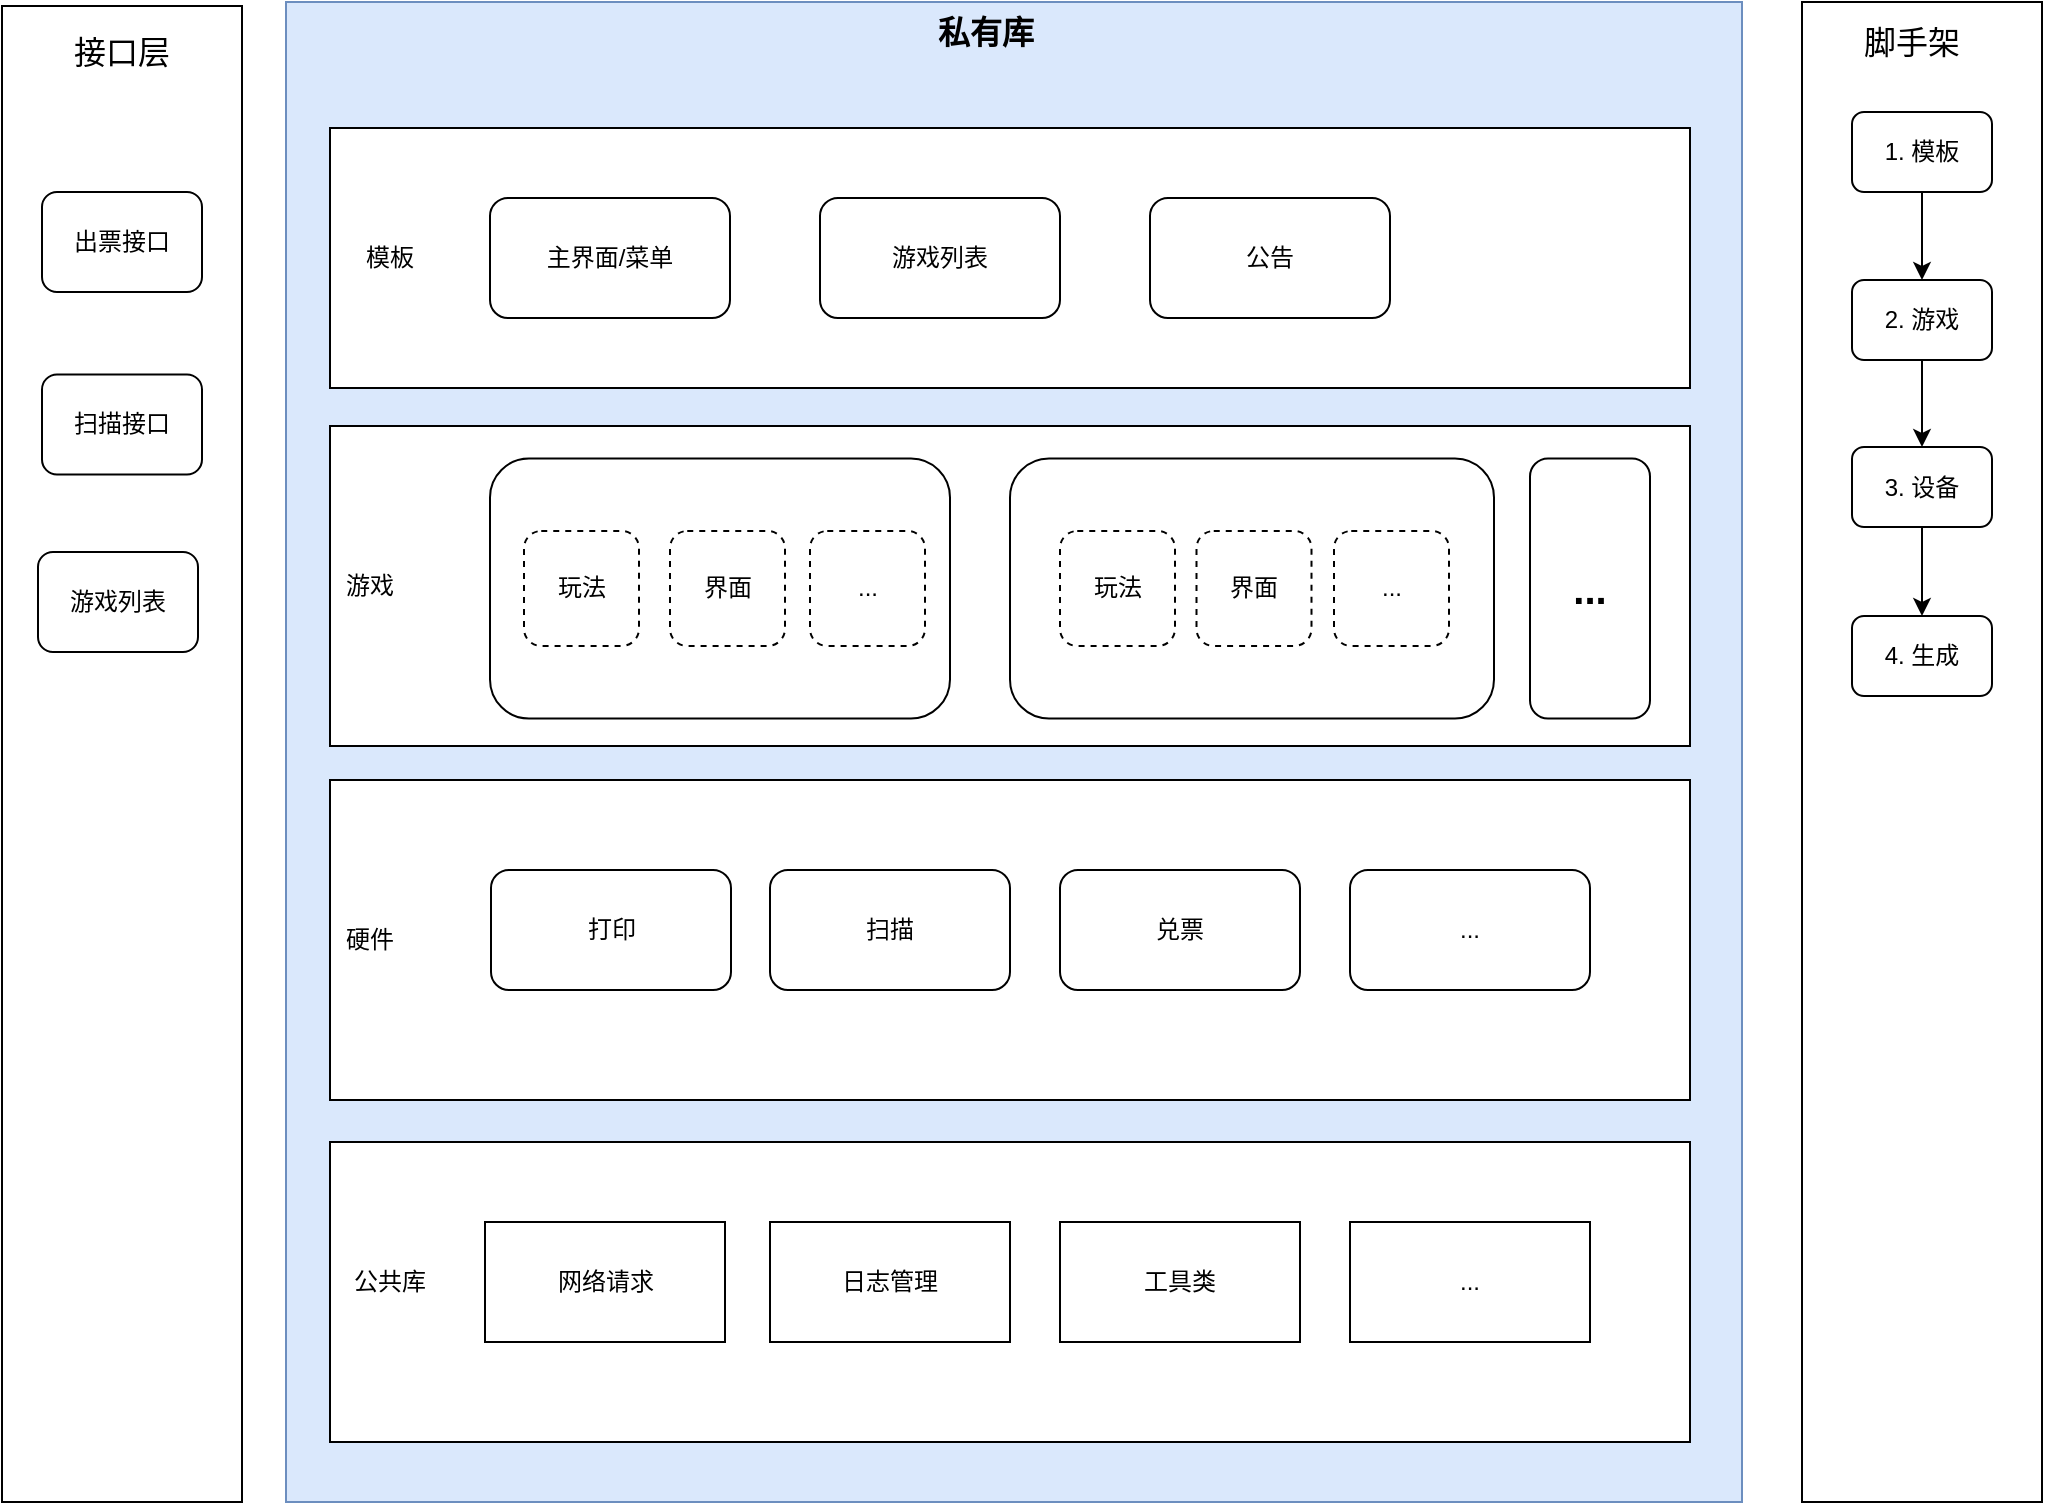 <mxfile version="20.6.2" type="github">
  <diagram id="0ysHFTCivcRCxHC7qrkj" name="Page-1">
    <mxGraphModel dx="1186" dy="152" grid="1" gridSize="10" guides="1" tooltips="1" connect="1" arrows="1" fold="1" page="0" pageScale="1" pageWidth="850" pageHeight="1100" math="0" shadow="0">
      <root>
        <mxCell id="0" />
        <mxCell id="1" parent="0" />
        <mxCell id="yrjzM_FVNmFPox8S20JC-11" value="" style="rounded=0;whiteSpace=wrap;html=1;" parent="1" vertex="1">
          <mxGeometry x="90" y="582" width="120" height="748" as="geometry" />
        </mxCell>
        <mxCell id="yrjzM_FVNmFPox8S20JC-12" value="接口层" style="text;html=1;strokeColor=none;fillColor=none;align=center;verticalAlign=middle;whiteSpace=wrap;rounded=0;fontSize=16;" parent="1" vertex="1">
          <mxGeometry x="120" y="590" width="60" height="30" as="geometry" />
        </mxCell>
        <mxCell id="yrjzM_FVNmFPox8S20JC-28" value="" style="rounded=0;whiteSpace=wrap;html=1;" parent="1" vertex="1">
          <mxGeometry x="990" y="580" width="120" height="750" as="geometry" />
        </mxCell>
        <mxCell id="yrjzM_FVNmFPox8S20JC-29" value="脚手架" style="text;html=1;strokeColor=none;fillColor=none;align=center;verticalAlign=middle;whiteSpace=wrap;rounded=0;fontSize=16;" parent="1" vertex="1">
          <mxGeometry x="1015" y="585" width="60" height="30" as="geometry" />
        </mxCell>
        <mxCell id="yrjzM_FVNmFPox8S20JC-30" value="出票接口" style="rounded=1;whiteSpace=wrap;html=1;" parent="1" vertex="1">
          <mxGeometry x="110" y="675" width="80" height="50" as="geometry" />
        </mxCell>
        <mxCell id="yrjzM_FVNmFPox8S20JC-32" style="edgeStyle=orthogonalEdgeStyle;rounded=0;orthogonalLoop=1;jettySize=auto;html=1;entryX=0.5;entryY=0;entryDx=0;entryDy=0;fontSize=20;" parent="1" source="yrjzM_FVNmFPox8S20JC-33" target="yrjzM_FVNmFPox8S20JC-35" edge="1">
          <mxGeometry relative="1" as="geometry" />
        </mxCell>
        <mxCell id="yrjzM_FVNmFPox8S20JC-33" value="1. 模板" style="rounded=1;whiteSpace=wrap;html=1;glass=0;" parent="1" vertex="1">
          <mxGeometry x="1015" y="635" width="70" height="40" as="geometry" />
        </mxCell>
        <mxCell id="yrjzM_FVNmFPox8S20JC-34" style="edgeStyle=orthogonalEdgeStyle;rounded=0;orthogonalLoop=1;jettySize=auto;html=1;fontSize=20;" parent="1" source="yrjzM_FVNmFPox8S20JC-35" target="yrjzM_FVNmFPox8S20JC-37" edge="1">
          <mxGeometry relative="1" as="geometry" />
        </mxCell>
        <mxCell id="yrjzM_FVNmFPox8S20JC-35" value="2. 游戏" style="rounded=1;whiteSpace=wrap;html=1;" parent="1" vertex="1">
          <mxGeometry x="1015" y="719" width="70" height="40" as="geometry" />
        </mxCell>
        <mxCell id="yrjzM_FVNmFPox8S20JC-36" style="edgeStyle=orthogonalEdgeStyle;rounded=0;orthogonalLoop=1;jettySize=auto;html=1;fontSize=20;" parent="1" source="yrjzM_FVNmFPox8S20JC-37" target="yrjzM_FVNmFPox8S20JC-38" edge="1">
          <mxGeometry relative="1" as="geometry" />
        </mxCell>
        <mxCell id="yrjzM_FVNmFPox8S20JC-37" value="3. 设备" style="rounded=1;whiteSpace=wrap;html=1;" parent="1" vertex="1">
          <mxGeometry x="1015" y="802.5" width="70" height="40" as="geometry" />
        </mxCell>
        <mxCell id="yrjzM_FVNmFPox8S20JC-38" value="4. 生成" style="rounded=1;whiteSpace=wrap;html=1;" parent="1" vertex="1">
          <mxGeometry x="1015" y="887" width="70" height="40" as="geometry" />
        </mxCell>
        <mxCell id="yrjzM_FVNmFPox8S20JC-39" value="扫描接口" style="rounded=1;whiteSpace=wrap;html=1;" parent="1" vertex="1">
          <mxGeometry x="110" y="766.25" width="80" height="50" as="geometry" />
        </mxCell>
        <mxCell id="yrjzM_FVNmFPox8S20JC-40" value="游戏列表" style="rounded=1;whiteSpace=wrap;html=1;" parent="1" vertex="1">
          <mxGeometry x="108" y="855" width="80" height="50" as="geometry" />
        </mxCell>
        <mxCell id="WCe8mi5zK6hJf7eiG7r5-1" value="" style="rounded=0;whiteSpace=wrap;html=1;fillColor=#dae8fc;strokeColor=#6c8ebf;" vertex="1" parent="1">
          <mxGeometry x="232" y="580" width="728" height="750" as="geometry" />
        </mxCell>
        <mxCell id="WCe8mi5zK6hJf7eiG7r5-6" value="" style="rounded=0;whiteSpace=wrap;html=1;" vertex="1" parent="1">
          <mxGeometry x="254" y="1150" width="680" height="150" as="geometry" />
        </mxCell>
        <mxCell id="WCe8mi5zK6hJf7eiG7r5-7" value="公共库" style="text;html=1;strokeColor=none;fillColor=none;align=center;verticalAlign=middle;whiteSpace=wrap;rounded=0;" vertex="1" parent="1">
          <mxGeometry x="254" y="1205" width="60" height="30" as="geometry" />
        </mxCell>
        <mxCell id="WCe8mi5zK6hJf7eiG7r5-8" value="网络请求" style="rounded=0;whiteSpace=wrap;html=1;" vertex="1" parent="1">
          <mxGeometry x="331.5" y="1190" width="120" height="60" as="geometry" />
        </mxCell>
        <mxCell id="WCe8mi5zK6hJf7eiG7r5-9" value="日志管理" style="rounded=0;whiteSpace=wrap;html=1;" vertex="1" parent="1">
          <mxGeometry x="474" y="1190" width="120" height="60" as="geometry" />
        </mxCell>
        <mxCell id="WCe8mi5zK6hJf7eiG7r5-10" value="工具类" style="rounded=0;whiteSpace=wrap;html=1;" vertex="1" parent="1">
          <mxGeometry x="619" y="1190" width="120" height="60" as="geometry" />
        </mxCell>
        <mxCell id="WCe8mi5zK6hJf7eiG7r5-12" value="" style="rounded=0;whiteSpace=wrap;html=1;" vertex="1" parent="1">
          <mxGeometry x="254" y="969" width="680" height="160" as="geometry" />
        </mxCell>
        <mxCell id="WCe8mi5zK6hJf7eiG7r5-13" value="硬件" style="text;html=1;strokeColor=none;fillColor=none;align=center;verticalAlign=middle;whiteSpace=wrap;rounded=0;" vertex="1" parent="1">
          <mxGeometry x="244" y="1034" width="60" height="30" as="geometry" />
        </mxCell>
        <mxCell id="WCe8mi5zK6hJf7eiG7r5-14" value="打印" style="rounded=1;whiteSpace=wrap;html=1;" vertex="1" parent="1">
          <mxGeometry x="334.5" y="1014" width="120" height="60" as="geometry" />
        </mxCell>
        <mxCell id="WCe8mi5zK6hJf7eiG7r5-15" value="扫描" style="rounded=1;whiteSpace=wrap;html=1;" vertex="1" parent="1">
          <mxGeometry x="474" y="1014" width="120" height="60" as="geometry" />
        </mxCell>
        <mxCell id="WCe8mi5zK6hJf7eiG7r5-16" value="兑票" style="rounded=1;whiteSpace=wrap;html=1;" vertex="1" parent="1">
          <mxGeometry x="619" y="1014" width="120" height="60" as="geometry" />
        </mxCell>
        <mxCell id="WCe8mi5zK6hJf7eiG7r5-22" value="" style="rounded=0;whiteSpace=wrap;html=1;" vertex="1" parent="1">
          <mxGeometry x="254" y="643" width="680" height="130" as="geometry" />
        </mxCell>
        <mxCell id="WCe8mi5zK6hJf7eiG7r5-23" value="模板" style="text;html=1;strokeColor=none;fillColor=none;align=center;verticalAlign=middle;whiteSpace=wrap;rounded=0;" vertex="1" parent="1">
          <mxGeometry x="254" y="693" width="60" height="30" as="geometry" />
        </mxCell>
        <mxCell id="WCe8mi5zK6hJf7eiG7r5-24" value="主界面/菜单" style="rounded=1;whiteSpace=wrap;html=1;" vertex="1" parent="1">
          <mxGeometry x="334" y="678" width="120" height="60" as="geometry" />
        </mxCell>
        <mxCell id="WCe8mi5zK6hJf7eiG7r5-25" value="游戏列表" style="rounded=1;whiteSpace=wrap;html=1;" vertex="1" parent="1">
          <mxGeometry x="499" y="678" width="120" height="60" as="geometry" />
        </mxCell>
        <mxCell id="WCe8mi5zK6hJf7eiG7r5-26" value="公告" style="rounded=1;whiteSpace=wrap;html=1;" vertex="1" parent="1">
          <mxGeometry x="664" y="678" width="120" height="60" as="geometry" />
        </mxCell>
        <mxCell id="WCe8mi5zK6hJf7eiG7r5-28" value="..." style="rounded=1;whiteSpace=wrap;html=1;" vertex="1" parent="1">
          <mxGeometry x="764" y="1014" width="120" height="60" as="geometry" />
        </mxCell>
        <mxCell id="WCe8mi5zK6hJf7eiG7r5-29" value="..." style="rounded=0;whiteSpace=wrap;html=1;" vertex="1" parent="1">
          <mxGeometry x="764" y="1190" width="120" height="60" as="geometry" />
        </mxCell>
        <mxCell id="WCe8mi5zK6hJf7eiG7r5-30" value="" style="rounded=0;whiteSpace=wrap;html=1;" vertex="1" parent="1">
          <mxGeometry x="254" y="792" width="680" height="160" as="geometry" />
        </mxCell>
        <mxCell id="WCe8mi5zK6hJf7eiG7r5-31" value="" style="rounded=1;whiteSpace=wrap;html=1;" vertex="1" parent="1">
          <mxGeometry x="334" y="808.25" width="230" height="130" as="geometry" />
        </mxCell>
        <mxCell id="WCe8mi5zK6hJf7eiG7r5-33" value="玩法" style="whiteSpace=wrap;html=1;aspect=fixed;dashed=1;glass=0;rounded=1;sketch=0;shadow=0;" vertex="1" parent="1">
          <mxGeometry x="351" y="844.5" width="57.5" height="57.5" as="geometry" />
        </mxCell>
        <mxCell id="WCe8mi5zK6hJf7eiG7r5-34" value="界面" style="whiteSpace=wrap;html=1;aspect=fixed;dashed=1;glass=0;rounded=1;" vertex="1" parent="1">
          <mxGeometry x="424" y="844.5" width="57.5" height="57.5" as="geometry" />
        </mxCell>
        <mxCell id="WCe8mi5zK6hJf7eiG7r5-35" value="..." style="whiteSpace=wrap;html=1;aspect=fixed;dashed=1;rounded=1;" vertex="1" parent="1">
          <mxGeometry x="494" y="844.5" width="57.5" height="57.5" as="geometry" />
        </mxCell>
        <mxCell id="WCe8mi5zK6hJf7eiG7r5-36" value="" style="rounded=1;whiteSpace=wrap;html=1;" vertex="1" parent="1">
          <mxGeometry x="594" y="808.25" width="242" height="130" as="geometry" />
        </mxCell>
        <mxCell id="WCe8mi5zK6hJf7eiG7r5-38" value="玩法" style="whiteSpace=wrap;html=1;aspect=fixed;dashed=1;rounded=1;" vertex="1" parent="1">
          <mxGeometry x="619" y="844.5" width="57.5" height="57.5" as="geometry" />
        </mxCell>
        <mxCell id="WCe8mi5zK6hJf7eiG7r5-39" value="界面" style="whiteSpace=wrap;html=1;aspect=fixed;dashed=1;rounded=1;" vertex="1" parent="1">
          <mxGeometry x="687.25" y="844.5" width="57.5" height="57.5" as="geometry" />
        </mxCell>
        <mxCell id="WCe8mi5zK6hJf7eiG7r5-40" value="..." style="whiteSpace=wrap;html=1;aspect=fixed;dashed=1;rounded=1;" vertex="1" parent="1">
          <mxGeometry x="756" y="844.5" width="57.5" height="57.5" as="geometry" />
        </mxCell>
        <mxCell id="WCe8mi5zK6hJf7eiG7r5-41" value="..." style="rounded=1;whiteSpace=wrap;html=1;fontStyle=1;fontSize=20;" vertex="1" parent="1">
          <mxGeometry x="854" y="808.25" width="60" height="130" as="geometry" />
        </mxCell>
        <mxCell id="WCe8mi5zK6hJf7eiG7r5-43" value="游戏" style="text;html=1;strokeColor=none;fillColor=none;align=center;verticalAlign=middle;whiteSpace=wrap;rounded=0;" vertex="1" parent="1">
          <mxGeometry x="244" y="857" width="60" height="30" as="geometry" />
        </mxCell>
        <mxCell id="WCe8mi5zK6hJf7eiG7r5-44" value="私有库" style="text;html=1;strokeColor=none;fillColor=none;align=center;verticalAlign=middle;whiteSpace=wrap;rounded=0;fontStyle=1;fontSize=16;" vertex="1" parent="1">
          <mxGeometry x="551.5" y="580" width="60" height="30" as="geometry" />
        </mxCell>
      </root>
    </mxGraphModel>
  </diagram>
</mxfile>
